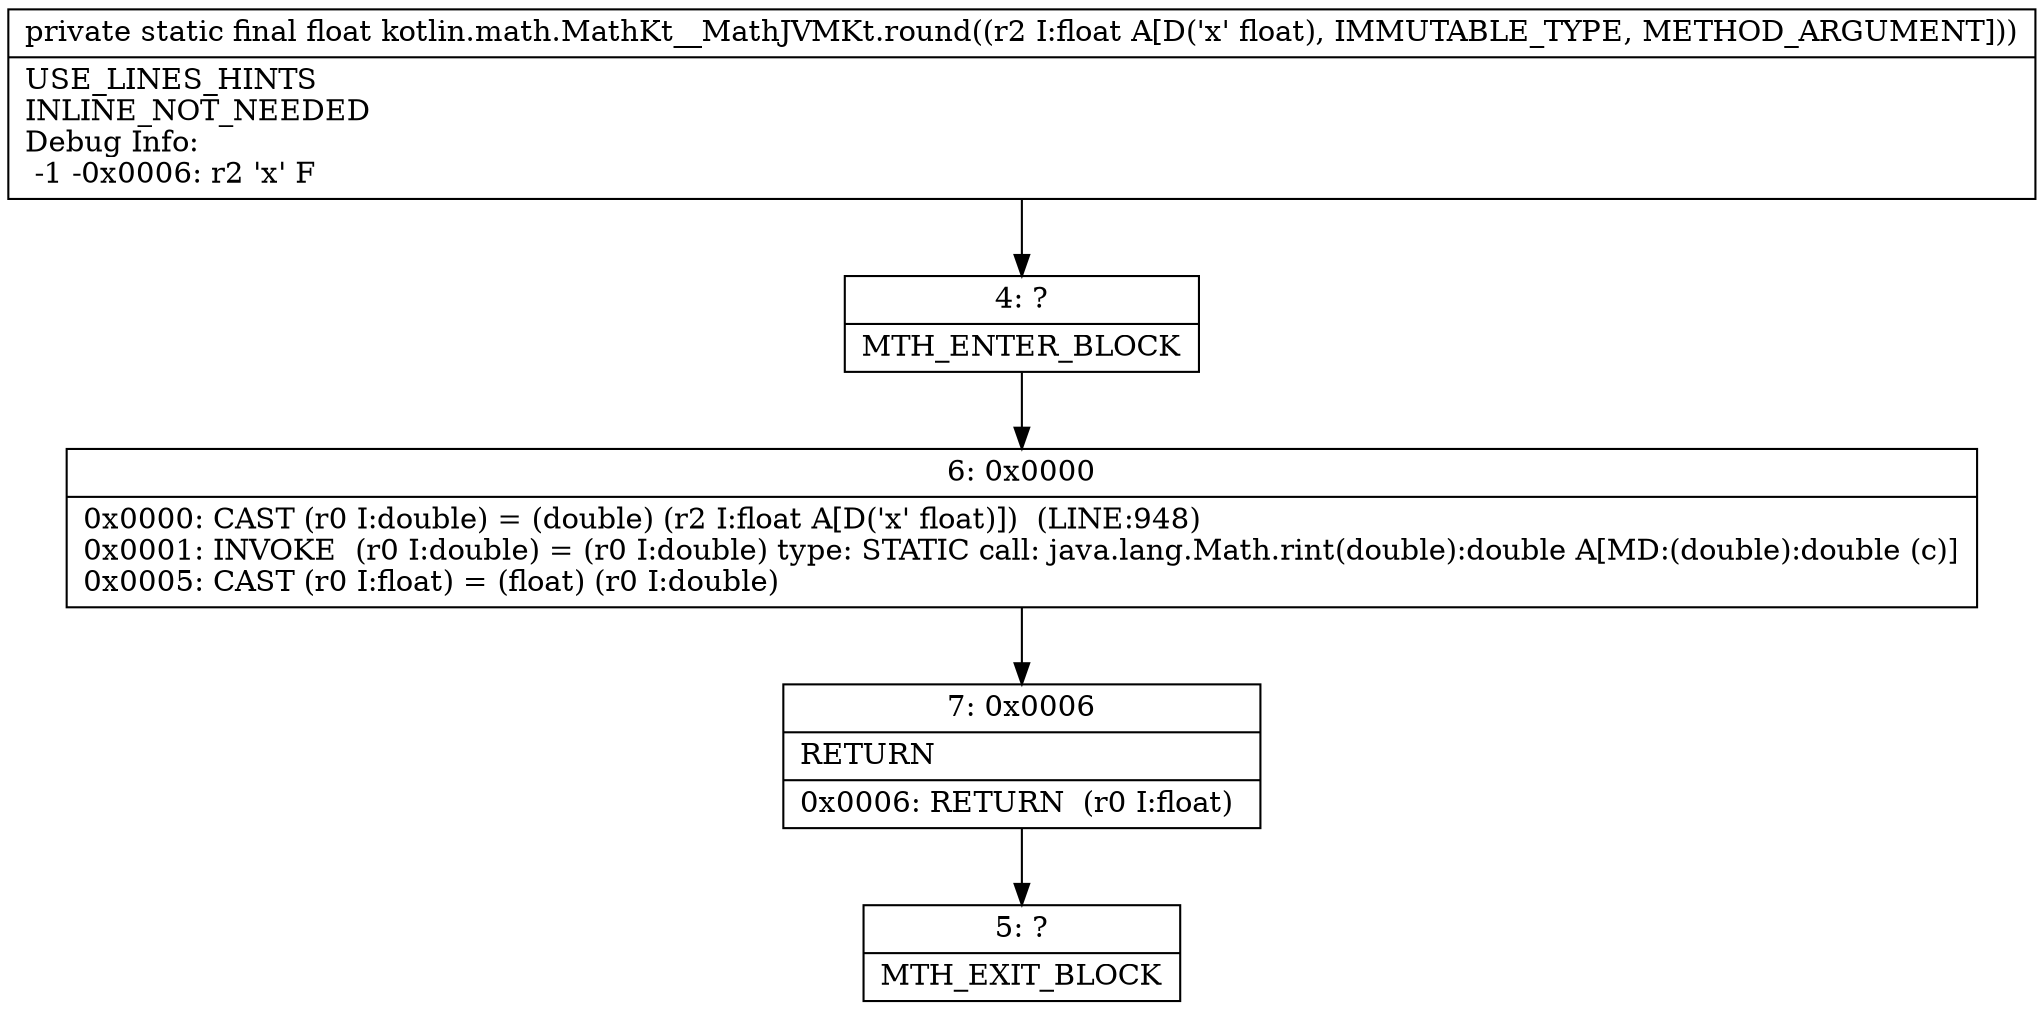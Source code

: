 digraph "CFG forkotlin.math.MathKt__MathJVMKt.round(F)F" {
Node_4 [shape=record,label="{4\:\ ?|MTH_ENTER_BLOCK\l}"];
Node_6 [shape=record,label="{6\:\ 0x0000|0x0000: CAST (r0 I:double) = (double) (r2 I:float A[D('x' float)])  (LINE:948)\l0x0001: INVOKE  (r0 I:double) = (r0 I:double) type: STATIC call: java.lang.Math.rint(double):double A[MD:(double):double (c)]\l0x0005: CAST (r0 I:float) = (float) (r0 I:double) \l}"];
Node_7 [shape=record,label="{7\:\ 0x0006|RETURN\l|0x0006: RETURN  (r0 I:float) \l}"];
Node_5 [shape=record,label="{5\:\ ?|MTH_EXIT_BLOCK\l}"];
MethodNode[shape=record,label="{private static final float kotlin.math.MathKt__MathJVMKt.round((r2 I:float A[D('x' float), IMMUTABLE_TYPE, METHOD_ARGUMENT]))  | USE_LINES_HINTS\lINLINE_NOT_NEEDED\lDebug Info:\l  \-1 \-0x0006: r2 'x' F\l}"];
MethodNode -> Node_4;Node_4 -> Node_6;
Node_6 -> Node_7;
Node_7 -> Node_5;
}


